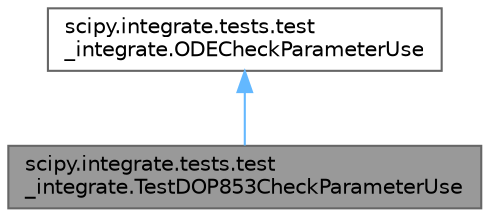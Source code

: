 digraph "scipy.integrate.tests.test_integrate.TestDOP853CheckParameterUse"
{
 // LATEX_PDF_SIZE
  bgcolor="transparent";
  edge [fontname=Helvetica,fontsize=10,labelfontname=Helvetica,labelfontsize=10];
  node [fontname=Helvetica,fontsize=10,shape=box,height=0.2,width=0.4];
  Node1 [id="Node000001",label="scipy.integrate.tests.test\l_integrate.TestDOP853CheckParameterUse",height=0.2,width=0.4,color="gray40", fillcolor="grey60", style="filled", fontcolor="black",tooltip=" "];
  Node2 -> Node1 [id="edge1_Node000001_Node000002",dir="back",color="steelblue1",style="solid",tooltip=" "];
  Node2 [id="Node000002",label="scipy.integrate.tests.test\l_integrate.ODECheckParameterUse",height=0.2,width=0.4,color="gray40", fillcolor="white", style="filled",URL="$da/d16/classscipy_1_1integrate_1_1tests_1_1test__integrate_1_1ODECheckParameterUse.html",tooltip=" "];
}
